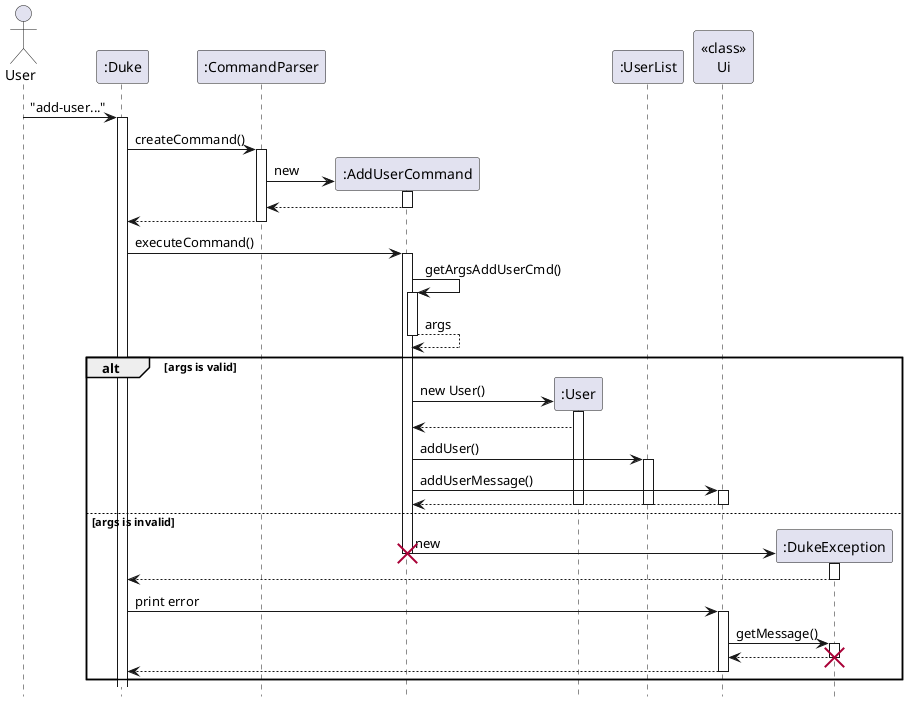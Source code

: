 @startuml
hide footbox
Actor User
"User" -> ":Duke": "add-user..."
activate ":Duke"
":Duke" -> ":CommandParser": createCommand()
activate ":CommandParser"
":CommandParser" -> ":AddUserCommand" **: new
activate ":AddUserCommand"
return
":CommandParser" --> ":Duke"
deactivate
":Duke" -> ":AddUserCommand" : executeCommand()
activate ":AddUserCommand"
":AddUserCommand" -> ":AddUserCommand": getArgsAddUserCmd()
activate ":AddUserCommand"
return args
alt args is valid
    ":AddUserCommand" -> ":User"**: new User()
    activate ":User"
    ":User" --> ":AddUserCommand"
    ":AddUserCommand" -> ":UserList": addUser()
    activate ":UserList"
    ":AddUserCommand" -> "<<class>>\nUi": addUserMessage()
    activate "<<class>>\nUi"
    return
    deactivate ":UserList"
    deactivate "<<class>>\nUi"
    deactivate ":User"
else args is invalid
    ":AddUserCommand" -> ":DukeException"** : new
    destroy ":AddUserCommand"
    activate ":DukeException"
    ":DukeException" --> ":Duke"
    deactivate ":DukeException"
    ":Duke" -> "<<class>>\nUi" : print error
    activate "<<class>>\nUi"
    "<<class>>\nUi" -> ":DukeException": getMessage()
    activate ":DukeException"
    return
    destroy ":DukeException"
    "<<class>>\nUi" --> ":Duke"
    deactivate "<<class>>\nUi"
end

@enduml